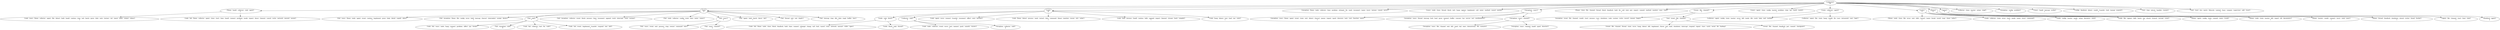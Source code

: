 strict digraph  {
	"['unknown']
59" -> "['flume', 'handl', 'collector', 'sink', 'agent']
2";
	"['unknown']
59" -> "['fail']
17";
	"['unknown']
59" -> "['sink']
10";
	"['unknown']
59" -> "['exception', 'flume', 'node', 'collector', 'time', 'problem', 'attempt', 'fix', 'send', 'reconnect', 'name', 'recov', 'instanc', '\
consol', 'servic']
1";
	"['unknown']
59" -> "['sourc', 'node', 'close', 'thread', 'block', 'exit', 'hang', 'appear', 'implement', 'call', 'enter', 'method', 'consol', 'newlin']
\
1";
	"['unknown']
59" -> "['exception', 'sourc']
4";
	"['unknown']
59" -> "['flume', 'close', 'file', 'channel', 'thread', 'block', 'deadlock', 'hold', 'fix', 'call', 'lock', 'put', 'expect', 'commit', '\
method', 'monitor', 'sync', 'read']
1";
	"['unknown']
59" -> "['event', 'file', 'channel']
3";
	"['unknown']
59" -> "['sourc', 'agent', 'close', 'config', 'master', 'problem', 'step', 'rpc', 'thrift', 'watch']
1";
	"['unknown']
59" -> "['state', 'collector', 'agent']
2";
	"['unknown']
59" -> "['node']
4";
	"['unknown']
59" -> "['flume']
4";
	"['unknown']
59" -> "['agent']
3";
	"['unknown']
59" -> "['collector', 'close', 'master', 'setup', 'singl']
1";
	"['unknown']
59" -> "['exception', 'config', 'problem']
1";
	"['unknown']
59" -> "['sourc', 'handl', 'messag', 'scribe']
1";
	"['unknown']
59" -> "['config', 'deadlock', 'detect', 'condit', 'transfer', 'lock', 'manag', 'acquisit']
1";
	"['unknown']
59" -> "['test', 'step', 'netcat', 'handler', 'termin']
1";
	"['unknown']
59" -> "['exit', 'start', 'jira', 'patch', 'lifecycle', 'content', 'base', 'compon', 'supervisor', 'add', 'trace']
1";
	"['flume', 'handl', 'collector', 'sink', 'agent']
2" -> "['sink', 'sourc', 'flume', 'collector', 'agent', 'file', 'detect', 'hold', 'handl', 'continu', 'stop', 'tail', 'batch', 'grow', '\
disk', 'auto', 'instanc', 'set', 'space', 'delet', 'output', 'releas']
1";
	"['flume', 'handl', 'collector', 'sink', 'agent']
2" -> "['sink', 'fail', 'flume', 'collector', 'agent', 'close', 'start', 'time', 'handl', 'connect', 'problem', 'mode', 'expect', 'decor', '\
timeout', 'cancel', 'write', 'network', 'amount', 'assum']
1";
	"['fail']
17" -> "['fail', 'sourc', 'flume', 'node', 'agent', 'event', 'continu', 'implement', 'grow', 'help', 'detail', 'capabl', 'allow']
1";
	"['fail']
17" -> "['fail', 'exception', 'flume', 'file', 'config', 'error', 'hold', 'messag', 'charact', 'interceptor', 'assign', 'declar']
1";
	"['fail']
17" -> "['fail', 'sink']
7";
	"['fail']
17" -> "['fail', 'exception', 'collector', 'event', 'block', 'process', 'time', 'reconnect', 'append', 'work', 'interrupt', 'rotat', 'system']
\
1";
	"['fail']
17" -> "['fail', 'node', 'collector', 'config', 'state', 'data', 'enter', 'remov']
1";
	"['fail']
17" -> "['fail', 'sourc']
3";
	"['fail']
17" -> "['fail', 'agent', 'hold', 'batch', 'decor', 'zip']
1";
	"['fail']
17" -> "['fail', 'thread', 'exit', 'tail', 'duplic']
1";
	"['fail']
17" -> "['fail', 'messag', 'stop', 'dfo', 'disk', 'singl', 'buffer', 'loss']
1";
	"['sink']
10" -> "['node', 'sink', 'block']
3";
	"['sink']
10" -> "['collector', 'sink']
3";
	"['sink']
10" -> "['sink', 'agent', 'error', 'connect', 'transfer', 'reconnect', 'affect', 'auto', 'eechain']
1";
	"['sink']
10" -> "['sink', 'flume', 'detect', 'process', 'send', 'restart', 'data', 'command', 'hbase', 'mention', 'resum', 'attr', 'order']
1";
	"['sink']
10" -> "['sink', 'hold', 'process', 'handl', 'continu', 'hdfs', 'append', 'expect', 'timeout', 'stream', 'back', 'complet']
1";
	"['sink']
10" -> "['sink', 'hang', 'detect', 'test', 'load', 'rpc', 'relat']
1";
	"['exception', 'sourc']
4" -> "['exception', 'sourc', 'flume', 'agent', 'event', 'state', 'exit', 'detect', 'charact', 'queue', 'repeat', 'spool', 'directori', '\
lack', 'visit', 'function', 'exist']
1";
	"['exception', 'sourc']
4" -> "['exception', 'sourc', 'thread', 'messag', 'lock', 'load', 'grow', 'memori', 'buffer', 'consum', 'tcp', 'server', 'out', 'outofmemory']
\
1";
	"['exception', 'sourc']
4" -> "['exception', 'sourc', 'channel']
2";
	"['event', 'file', 'channel']
3" -> "['exception', 'event', 'file', 'channel', 'condit', 'start', 'process', 'race', 'shutdown', 'code', 'system', 'write', 'record', '\
remain', 'begin']
1";
	"['event', 'file', 'channel']
3" -> "['put', 'event', 'file', 'channel']
2";
	"['state', 'collector', 'agent']
2" -> "['collector', 'agent', 'config', 'state', 'master', 'error', 'kill', 'mode', 'dfo', 'work', 'help', 'end', 'multipl']
1";
	"['state', 'collector', 'agent']
2" -> "['collector', 'agent', 'file', 'state', 'hang', 'condit', 'fix', 'race', 'retransmit', 'naiv', 'logic']
1";
	"['node']
4" -> "['flume', 'node', 'close', 'file', 'error', 'exit', 'hdfs', 'restart', 'name', 'break', 'result', 'map', 'clean', 'reduc']
1";
	"['node']
4" -> "['node', 'collector', 'state', 'error', 'start', 'mode', 'name', 'recov', 'command']
1";
	"['node']
4" -> "['node', 'config', 'master', 'mode', 'setup', 'decomiss', 'stick']
1";
	"['node']
4" -> "['node', 'file', 'appear', 'hdfs', 'batch', 'zip', 'attach', 'truncat', 'corrupt', 'creat']
1";
	"['flume']
4" -> "['flume', 'agent', 'config', 'state', 'commit', 'enter', 'trunk']
1";
	"['flume']
4" -> "['flume', 'node', 'state', 'master', 'kill', 'report', 'idl', 'decommiss']
1";
	"['flume']
4" -> "['flume', 'master', 'condit', 'connect', 'recov', 'relat', 'paus']
1";
	"['flume']
4" -> "['flume', 'thread', 'deadlock', 'shutdown', 'attach', 'writer', 'found', 'bucket']
1";
	"['agent']
3" -> "['agent', 'file', 'channel', 'start', 'time', 'step']
1";
	"['agent']
3" -> "['deadlock', 'agent']
2";
	"['fail', 'sink']
7" -> "['sink', 'fail', 'sourc', 'node', 'hang', 'connect', 'problem', 'affect', 'rpc', 'break']
1";
	"['fail', 'sink']
7" -> "['fail', 'exception', 'sink']
4";
	"['fail', 'sink']
7" -> "['sink', 'fail', 'collector', 'test', 'fix', 'code']
1";
	"['fail', 'sink']
7" -> "['sink', 'fail', 'event', 'implement', 'transfer', 'respond', 'one', 'abil']
1";
	"['fail', 'sourc']
3" -> "['fail', 'sourc', 'event', 'exit', 'process', 'stop', 'restart', 'command', 'exec']
1";
	"['fail', 'sourc']
3" -> "['fail', 'sourc', 'channel']
2";
	"['node', 'sink', 'block']
3" -> "['sink', 'fail', 'flume', 'node', 'close', 'block', 'deadlock', 'hold', 'time', 'connect', 'attempt', 'chang', 'call', 'lock', '\
cancel', 'rotat', 'network', 'amount', 'roller', 'open']
1";
	"['node', 'sink', 'block']
3" -> "['node', 'block', 'sink', 'thread']
2";
	"['collector', 'sink']
3" -> "['sink', 'node', 'collector', 'event', 'error', 'test', 'memori', 'push', 'someth', 'cluster']
1";
	"['collector', 'sink']
3" -> "['exception', 'collector', 'sink']
2";
	"['exception', 'sourc', 'channel']
2" -> "['exception', 'sourc', 'file', 'channel', 'exit', 'kill', 'send', 'tail', 'exec', 'downstream', 'fill', 'scenario']
1";
	"['exception', 'sourc', 'channel']
2" -> "['exception', 'sourc', 'channel', 'handl', 'spool', 'directori']
1";
	"['put', 'event', 'file', 'channel']
2" -> "['event', 'file', 'channel', 'thread', 'state', 'error', 'hang', 'detect', 'kill', 'implement', 'throw', 'put', 'load', 'shutdown', '\
interrupt', 'respond', 'repeat', 'class', 'catch', 'serial', 'lib', 'hadoop']
1";
	"['put', 'event', 'file', 'channel']
2" -> "['event', 'file', 'channel', 'deadlock', 'put', 'commit', 'checkpoint']
1";
}

